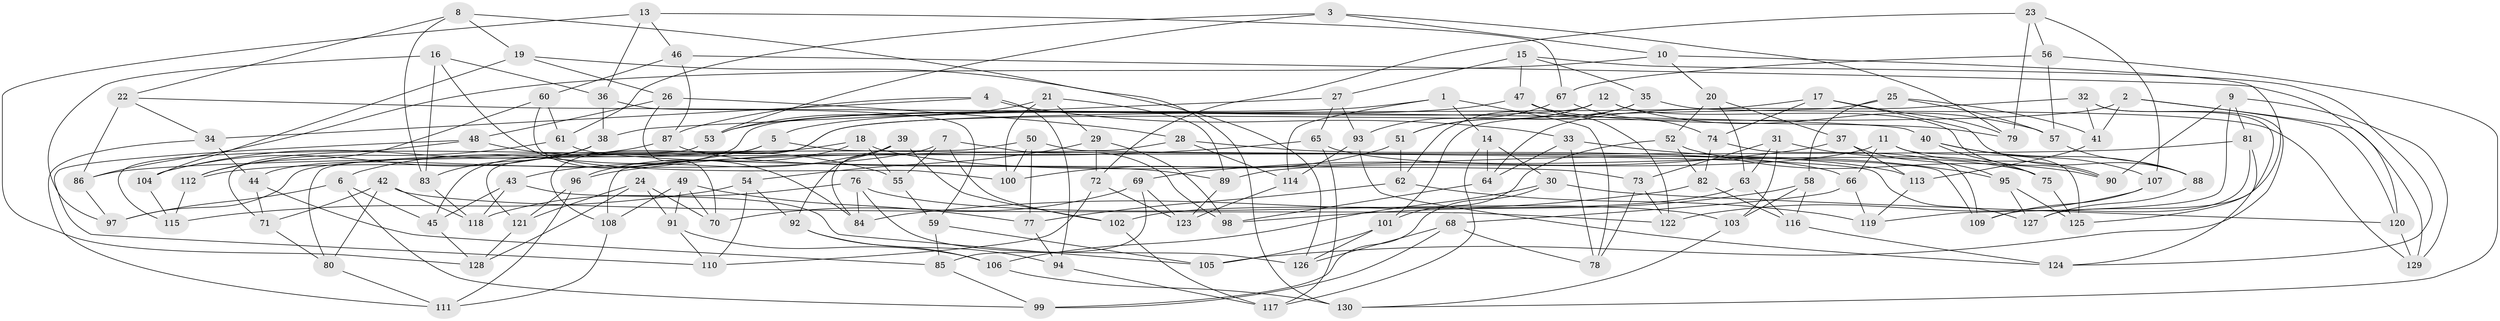 // Generated by graph-tools (version 1.1) at 2025/58/03/09/25 04:58:19]
// undirected, 130 vertices, 260 edges
graph export_dot {
graph [start="1"]
  node [color=gray90,style=filled];
  1;
  2;
  3;
  4;
  5;
  6;
  7;
  8;
  9;
  10;
  11;
  12;
  13;
  14;
  15;
  16;
  17;
  18;
  19;
  20;
  21;
  22;
  23;
  24;
  25;
  26;
  27;
  28;
  29;
  30;
  31;
  32;
  33;
  34;
  35;
  36;
  37;
  38;
  39;
  40;
  41;
  42;
  43;
  44;
  45;
  46;
  47;
  48;
  49;
  50;
  51;
  52;
  53;
  54;
  55;
  56;
  57;
  58;
  59;
  60;
  61;
  62;
  63;
  64;
  65;
  66;
  67;
  68;
  69;
  70;
  71;
  72;
  73;
  74;
  75;
  76;
  77;
  78;
  79;
  80;
  81;
  82;
  83;
  84;
  85;
  86;
  87;
  88;
  89;
  90;
  91;
  92;
  93;
  94;
  95;
  96;
  97;
  98;
  99;
  100;
  101;
  102;
  103;
  104;
  105;
  106;
  107;
  108;
  109;
  110;
  111;
  112;
  113;
  114;
  115;
  116;
  117;
  118;
  119;
  120;
  121;
  122;
  123;
  124;
  125;
  126;
  127;
  128;
  129;
  130;
  1 -- 5;
  1 -- 78;
  1 -- 114;
  1 -- 14;
  2 -- 120;
  2 -- 121;
  2 -- 129;
  2 -- 41;
  3 -- 53;
  3 -- 61;
  3 -- 79;
  3 -- 10;
  4 -- 87;
  4 -- 34;
  4 -- 94;
  4 -- 33;
  5 -- 45;
  5 -- 127;
  5 -- 6;
  6 -- 97;
  6 -- 99;
  6 -- 45;
  7 -- 98;
  7 -- 55;
  7 -- 112;
  7 -- 102;
  8 -- 19;
  8 -- 83;
  8 -- 22;
  8 -- 130;
  9 -- 119;
  9 -- 81;
  9 -- 90;
  9 -- 129;
  10 -- 127;
  10 -- 20;
  10 -- 86;
  11 -- 89;
  11 -- 66;
  11 -- 90;
  11 -- 125;
  12 -- 44;
  12 -- 51;
  12 -- 57;
  12 -- 90;
  13 -- 36;
  13 -- 67;
  13 -- 128;
  13 -- 46;
  14 -- 117;
  14 -- 30;
  14 -- 64;
  15 -- 47;
  15 -- 35;
  15 -- 27;
  15 -- 124;
  16 -- 36;
  16 -- 83;
  16 -- 97;
  16 -- 84;
  17 -- 88;
  17 -- 79;
  17 -- 74;
  17 -- 108;
  18 -- 55;
  18 -- 97;
  18 -- 96;
  18 -- 113;
  19 -- 126;
  19 -- 104;
  19 -- 26;
  20 -- 52;
  20 -- 37;
  20 -- 63;
  21 -- 29;
  21 -- 53;
  21 -- 89;
  21 -- 100;
  22 -- 40;
  22 -- 34;
  22 -- 86;
  23 -- 72;
  23 -- 107;
  23 -- 79;
  23 -- 56;
  24 -- 70;
  24 -- 128;
  24 -- 91;
  24 -- 121;
  25 -- 57;
  25 -- 101;
  25 -- 41;
  25 -- 58;
  26 -- 70;
  26 -- 28;
  26 -- 48;
  27 -- 93;
  27 -- 65;
  27 -- 38;
  28 -- 108;
  28 -- 66;
  28 -- 114;
  29 -- 72;
  29 -- 54;
  29 -- 98;
  30 -- 99;
  30 -- 106;
  30 -- 120;
  31 -- 73;
  31 -- 103;
  31 -- 75;
  31 -- 63;
  32 -- 64;
  32 -- 41;
  32 -- 125;
  32 -- 105;
  33 -- 64;
  33 -- 78;
  33 -- 95;
  34 -- 111;
  34 -- 44;
  35 -- 51;
  35 -- 129;
  35 -- 62;
  36 -- 38;
  36 -- 59;
  37 -- 69;
  37 -- 95;
  37 -- 113;
  38 -- 83;
  38 -- 104;
  39 -- 102;
  39 -- 43;
  39 -- 92;
  39 -- 84;
  40 -- 75;
  40 -- 88;
  40 -- 107;
  41 -- 113;
  42 -- 122;
  42 -- 118;
  42 -- 80;
  42 -- 71;
  43 -- 45;
  43 -- 105;
  43 -- 118;
  44 -- 85;
  44 -- 71;
  45 -- 128;
  46 -- 120;
  46 -- 87;
  46 -- 60;
  47 -- 53;
  47 -- 79;
  47 -- 122;
  48 -- 115;
  48 -- 110;
  48 -- 55;
  49 -- 70;
  49 -- 108;
  49 -- 77;
  49 -- 91;
  50 -- 80;
  50 -- 100;
  50 -- 109;
  50 -- 77;
  51 -- 100;
  51 -- 62;
  52 -- 82;
  52 -- 101;
  52 -- 90;
  53 -- 71;
  54 -- 92;
  54 -- 115;
  54 -- 110;
  55 -- 59;
  56 -- 130;
  56 -- 67;
  56 -- 57;
  57 -- 88;
  58 -- 98;
  58 -- 103;
  58 -- 116;
  59 -- 105;
  59 -- 85;
  60 -- 61;
  60 -- 100;
  60 -- 112;
  61 -- 73;
  61 -- 112;
  62 -- 119;
  62 -- 77;
  63 -- 116;
  63 -- 102;
  64 -- 98;
  65 -- 117;
  65 -- 75;
  65 -- 96;
  66 -- 119;
  66 -- 68;
  67 -- 74;
  67 -- 93;
  68 -- 126;
  68 -- 78;
  68 -- 99;
  69 -- 70;
  69 -- 85;
  69 -- 123;
  71 -- 80;
  72 -- 123;
  72 -- 110;
  73 -- 122;
  73 -- 78;
  74 -- 109;
  74 -- 82;
  75 -- 125;
  76 -- 118;
  76 -- 84;
  76 -- 103;
  76 -- 126;
  77 -- 94;
  80 -- 111;
  81 -- 124;
  81 -- 109;
  81 -- 86;
  82 -- 84;
  82 -- 116;
  83 -- 118;
  85 -- 99;
  86 -- 97;
  87 -- 104;
  87 -- 89;
  88 -- 127;
  89 -- 123;
  91 -- 106;
  91 -- 110;
  92 -- 106;
  92 -- 94;
  93 -- 114;
  93 -- 124;
  94 -- 117;
  95 -- 125;
  95 -- 127;
  96 -- 121;
  96 -- 111;
  101 -- 105;
  101 -- 126;
  102 -- 117;
  103 -- 130;
  104 -- 115;
  106 -- 130;
  107 -- 122;
  107 -- 109;
  108 -- 111;
  112 -- 115;
  113 -- 119;
  114 -- 123;
  116 -- 124;
  120 -- 129;
  121 -- 128;
}
